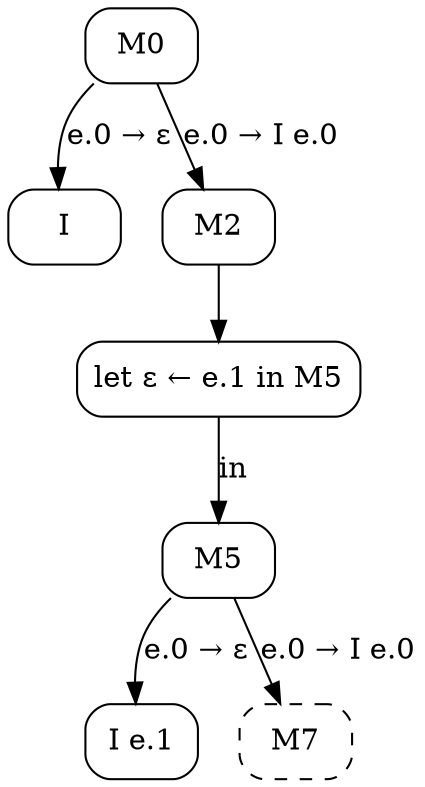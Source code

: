 digraph {
  node [shape=box, style=rounded];

  M0;
  M1 [label="I"];
  M0 -> M1 [label="e.0 → ε"];
  M2;
  M0 -> M2 [label="e.0 → I e.0"];
  M3 [label="let ε ← e.1 in M5"];
  M2 -> M3;
  M5;
  M3 -> M5 [label="in"];
  M6 [label="I e.1"];
  M5 -> M6 [label="e.0 → ε"];
  M7 [style="rounded,dashed"];
  M5 -> M7 [label="e.0 → I e.0"];
}
